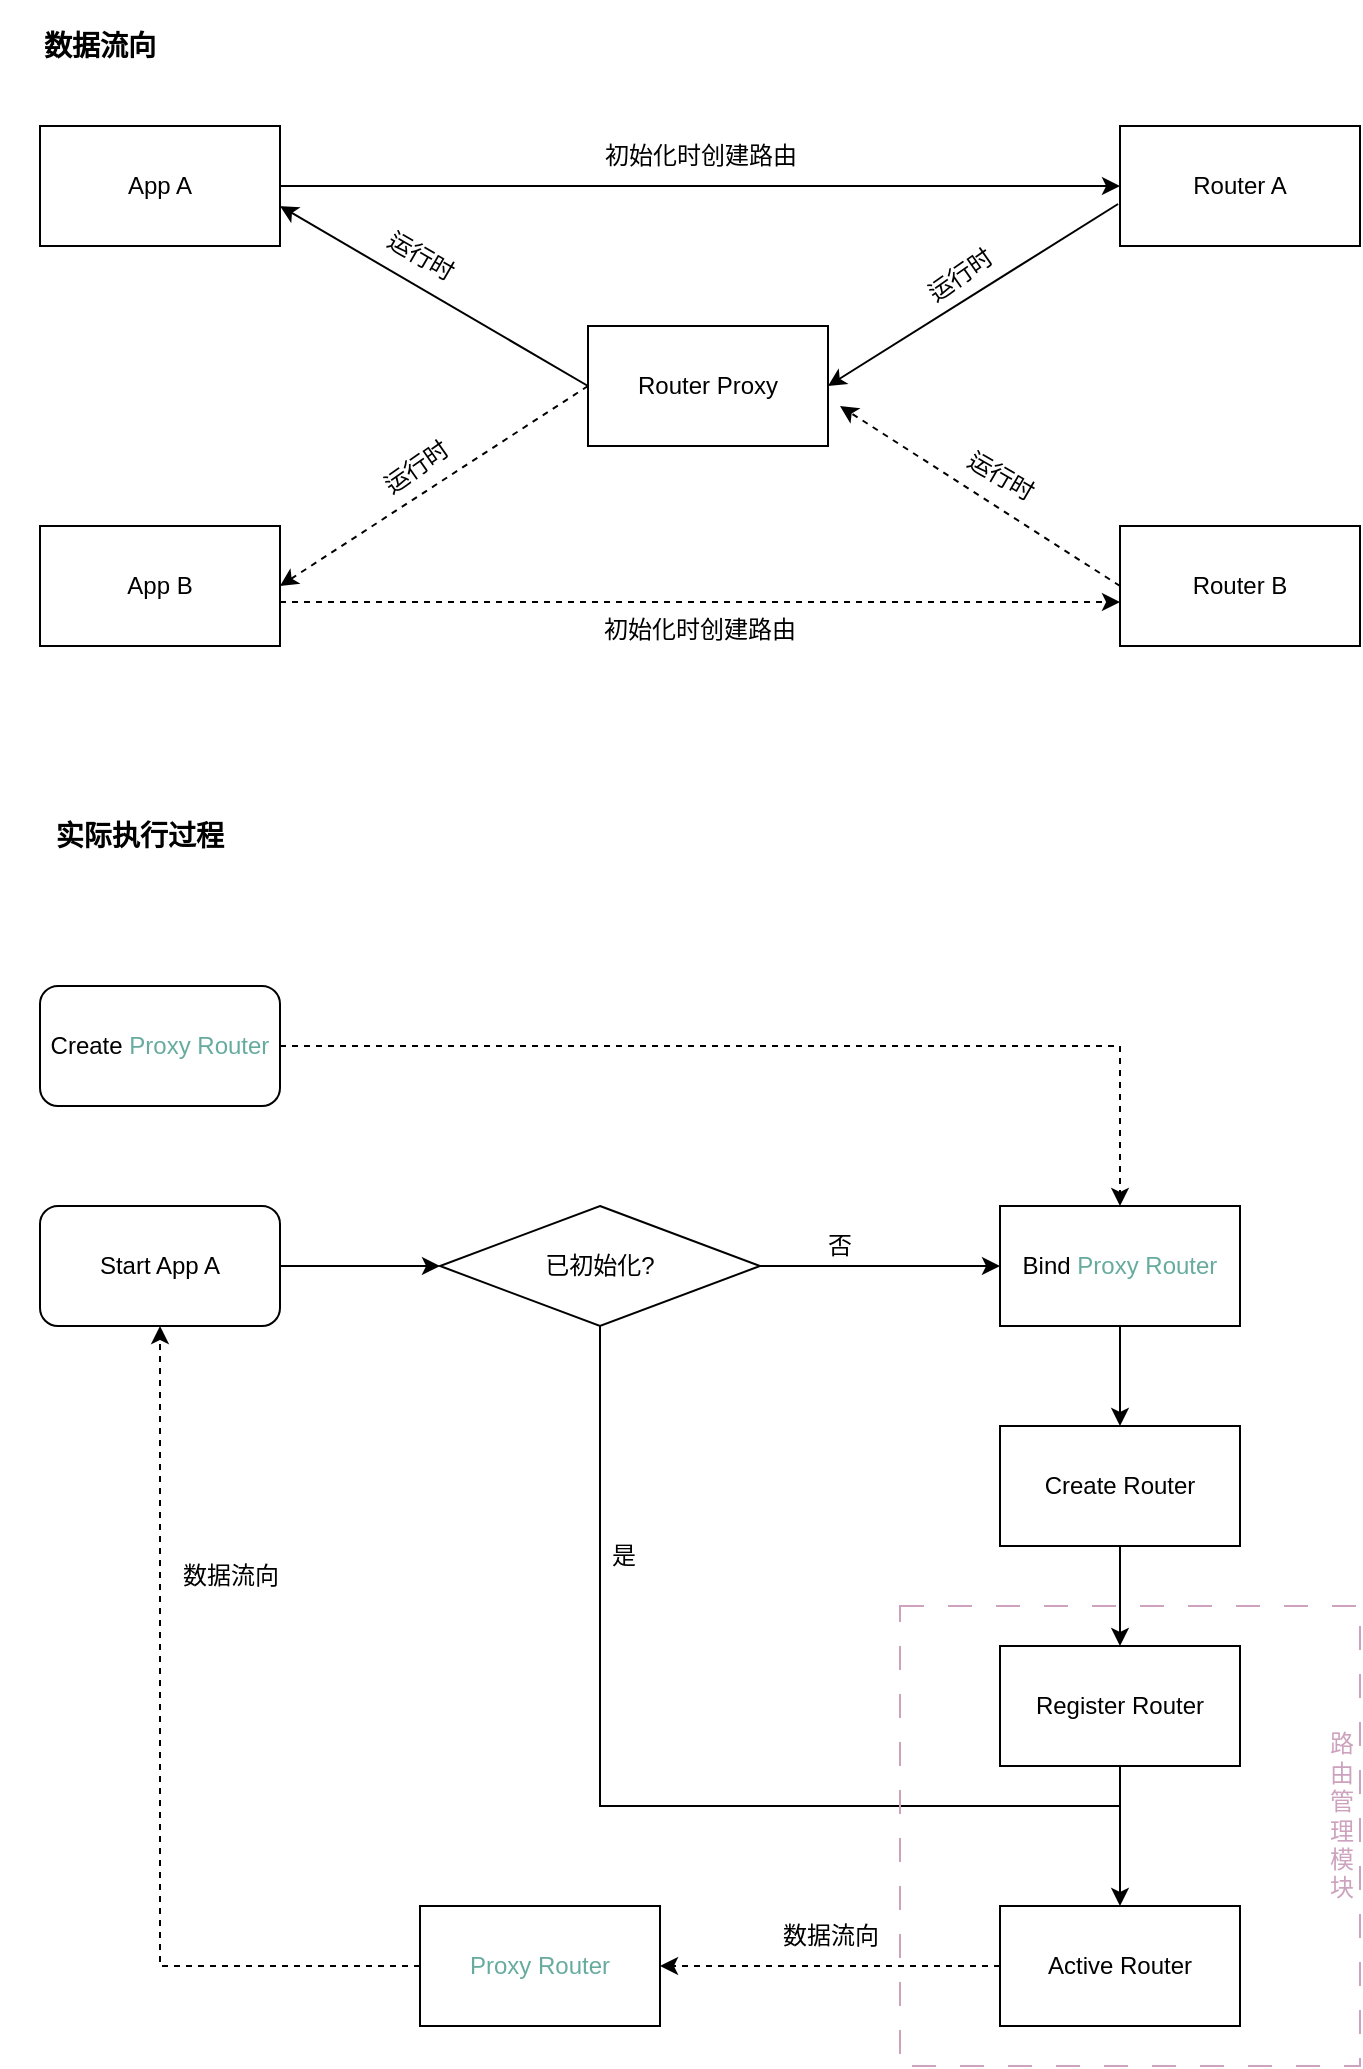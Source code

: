 <mxfile version="21.1.1" type="github">
  <diagram name="第 1 页" id="meNjzGArLNNNe49GJqkK">
    <mxGraphModel dx="1242" dy="821" grid="1" gridSize="10" guides="1" tooltips="1" connect="1" arrows="1" fold="1" page="1" pageScale="1" pageWidth="827" pageHeight="3069" math="0" shadow="0">
      <root>
        <mxCell id="0" />
        <mxCell id="1" parent="0" />
        <mxCell id="neSywNcgNttfhtacbgpp-4" value="&lt;div&gt;&lt;h3&gt;数据流向&lt;/h3&gt;&lt;/div&gt;" style="text;html=1;strokeColor=none;fillColor=none;align=center;verticalAlign=middle;whiteSpace=wrap;rounded=0;" parent="1" vertex="1">
          <mxGeometry x="60" y="260" width="100" height="40" as="geometry" />
        </mxCell>
        <mxCell id="neSywNcgNttfhtacbgpp-5" value="App A" style="rounded=0;whiteSpace=wrap;html=1;" parent="1" vertex="1">
          <mxGeometry x="80" y="320" width="120" height="60" as="geometry" />
        </mxCell>
        <mxCell id="neSywNcgNttfhtacbgpp-6" value="Router Proxy" style="rounded=0;whiteSpace=wrap;html=1;" parent="1" vertex="1">
          <mxGeometry x="354" y="420" width="120" height="60" as="geometry" />
        </mxCell>
        <mxCell id="neSywNcgNttfhtacbgpp-7" value="Router A" style="rounded=0;whiteSpace=wrap;html=1;" parent="1" vertex="1">
          <mxGeometry x="620" y="320" width="120" height="60" as="geometry" />
        </mxCell>
        <mxCell id="neSywNcgNttfhtacbgpp-8" value="" style="endArrow=classic;html=1;rounded=0;entryX=0;entryY=0.5;entryDx=0;entryDy=0;exitX=1;exitY=0.5;exitDx=0;exitDy=0;" parent="1" source="neSywNcgNttfhtacbgpp-5" target="neSywNcgNttfhtacbgpp-7" edge="1">
          <mxGeometry width="50" height="50" relative="1" as="geometry">
            <mxPoint x="390" y="450" as="sourcePoint" />
            <mxPoint x="440" y="400" as="targetPoint" />
          </mxGeometry>
        </mxCell>
        <mxCell id="neSywNcgNttfhtacbgpp-9" value="" style="endArrow=classic;html=1;rounded=0;entryX=1;entryY=0.5;entryDx=0;entryDy=0;exitX=-0.008;exitY=0.65;exitDx=0;exitDy=0;exitPerimeter=0;" parent="1" source="neSywNcgNttfhtacbgpp-7" target="neSywNcgNttfhtacbgpp-6" edge="1">
          <mxGeometry width="50" height="50" relative="1" as="geometry">
            <mxPoint x="390" y="450" as="sourcePoint" />
            <mxPoint x="440" y="400" as="targetPoint" />
          </mxGeometry>
        </mxCell>
        <mxCell id="neSywNcgNttfhtacbgpp-10" value="" style="endArrow=classic;html=1;rounded=0;exitX=0;exitY=0.5;exitDx=0;exitDy=0;" parent="1" source="neSywNcgNttfhtacbgpp-6" edge="1">
          <mxGeometry width="50" height="50" relative="1" as="geometry">
            <mxPoint x="390" y="450" as="sourcePoint" />
            <mxPoint x="200" y="360" as="targetPoint" />
          </mxGeometry>
        </mxCell>
        <mxCell id="neSywNcgNttfhtacbgpp-11" value="App B" style="rounded=0;whiteSpace=wrap;html=1;" parent="1" vertex="1">
          <mxGeometry x="80" y="520" width="120" height="60" as="geometry" />
        </mxCell>
        <mxCell id="neSywNcgNttfhtacbgpp-12" value="Router B" style="rounded=0;whiteSpace=wrap;html=1;" parent="1" vertex="1">
          <mxGeometry x="620" y="520" width="120" height="60" as="geometry" />
        </mxCell>
        <mxCell id="neSywNcgNttfhtacbgpp-13" value="" style="endArrow=classic;html=1;rounded=0;exitX=0;exitY=0.5;exitDx=0;exitDy=0;dashed=1;" parent="1" source="neSywNcgNttfhtacbgpp-12" edge="1">
          <mxGeometry width="50" height="50" relative="1" as="geometry">
            <mxPoint x="530" y="580" as="sourcePoint" />
            <mxPoint x="480" y="460" as="targetPoint" />
          </mxGeometry>
        </mxCell>
        <mxCell id="neSywNcgNttfhtacbgpp-14" value="" style="endArrow=classic;html=1;rounded=0;entryX=1;entryY=0.5;entryDx=0;entryDy=0;exitX=0;exitY=0.5;exitDx=0;exitDy=0;dashed=1;" parent="1" source="neSywNcgNttfhtacbgpp-6" target="neSywNcgNttfhtacbgpp-11" edge="1">
          <mxGeometry width="50" height="50" relative="1" as="geometry">
            <mxPoint x="350" y="450" as="sourcePoint" />
            <mxPoint x="440" y="400" as="targetPoint" />
          </mxGeometry>
        </mxCell>
        <mxCell id="neSywNcgNttfhtacbgpp-16" value="" style="edgeStyle=none;orthogonalLoop=1;jettySize=auto;html=1;rounded=0;dashed=1;" parent="1" edge="1">
          <mxGeometry width="100" relative="1" as="geometry">
            <mxPoint x="200" y="558" as="sourcePoint" />
            <mxPoint x="620" y="558" as="targetPoint" />
            <Array as="points" />
          </mxGeometry>
        </mxCell>
        <mxCell id="neSywNcgNttfhtacbgpp-17" value="初始化时创建路由" style="text;html=1;align=center;verticalAlign=middle;resizable=0;points=[];autosize=1;strokeColor=none;fillColor=none;" parent="1" vertex="1">
          <mxGeometry x="350" y="320" width="120" height="30" as="geometry" />
        </mxCell>
        <mxCell id="neSywNcgNttfhtacbgpp-18" value="初始化时创建路由" style="text;whiteSpace=wrap;html=1;" parent="1" vertex="1">
          <mxGeometry x="360" y="558" width="110" height="30" as="geometry" />
        </mxCell>
        <mxCell id="neSywNcgNttfhtacbgpp-19" value="运行时" style="text;html=1;align=center;verticalAlign=middle;resizable=0;points=[];autosize=1;strokeColor=none;fillColor=none;rotation=30;" parent="1" vertex="1">
          <mxGeometry x="240" y="370" width="60" height="30" as="geometry" />
        </mxCell>
        <mxCell id="neSywNcgNttfhtacbgpp-20" value="运行时" style="text;html=1;align=center;verticalAlign=middle;resizable=0;points=[];autosize=1;strokeColor=none;fillColor=none;rotation=30;" parent="1" vertex="1">
          <mxGeometry x="530" y="480" width="60" height="30" as="geometry" />
        </mxCell>
        <mxCell id="neSywNcgNttfhtacbgpp-21" value="运行时" style="text;html=1;align=center;verticalAlign=middle;resizable=0;points=[];autosize=1;strokeColor=none;fillColor=none;rotation=-35;" parent="1" vertex="1">
          <mxGeometry x="510" y="380" width="60" height="30" as="geometry" />
        </mxCell>
        <mxCell id="neSywNcgNttfhtacbgpp-22" value="运行时" style="text;html=1;align=center;verticalAlign=middle;resizable=0;points=[];autosize=1;strokeColor=none;fillColor=none;rotation=-35;" parent="1" vertex="1">
          <mxGeometry x="238" y="476" width="60" height="30" as="geometry" />
        </mxCell>
        <mxCell id="neSywNcgNttfhtacbgpp-24" value="&lt;h3&gt;实际执行过程&lt;/h3&gt;" style="text;html=1;strokeColor=none;fillColor=none;align=center;verticalAlign=middle;whiteSpace=wrap;rounded=0;" parent="1" vertex="1">
          <mxGeometry x="80" y="660" width="100" height="30" as="geometry" />
        </mxCell>
        <mxCell id="neSywNcgNttfhtacbgpp-31" value="" style="edgeStyle=orthogonalEdgeStyle;rounded=0;orthogonalLoop=1;jettySize=auto;html=1;" parent="1" source="neSywNcgNttfhtacbgpp-25" target="neSywNcgNttfhtacbgpp-26" edge="1">
          <mxGeometry relative="1" as="geometry" />
        </mxCell>
        <mxCell id="neSywNcgNttfhtacbgpp-25" value="&lt;div&gt;Start App A&lt;/div&gt;" style="rounded=1;whiteSpace=wrap;html=1;" parent="1" vertex="1">
          <mxGeometry x="80" y="860" width="120" height="60" as="geometry" />
        </mxCell>
        <mxCell id="neSywNcgNttfhtacbgpp-28" value="" style="edgeStyle=orthogonalEdgeStyle;rounded=0;orthogonalLoop=1;jettySize=auto;html=1;exitX=1;exitY=0.5;exitDx=0;exitDy=0;entryX=0;entryY=0.5;entryDx=0;entryDy=0;" parent="1" source="neSywNcgNttfhtacbgpp-26" target="LeNxJlyV1HQDZ1uK4dU8-3" edge="1">
          <mxGeometry relative="1" as="geometry" />
        </mxCell>
        <mxCell id="neSywNcgNttfhtacbgpp-26" value="已初始化?" style="rhombus;whiteSpace=wrap;html=1;" parent="1" vertex="1">
          <mxGeometry x="280" y="860" width="160" height="60" as="geometry" />
        </mxCell>
        <mxCell id="LeNxJlyV1HQDZ1uK4dU8-2" value="" style="edgeStyle=orthogonalEdgeStyle;rounded=0;orthogonalLoop=1;jettySize=auto;html=1;" edge="1" parent="1" source="neSywNcgNttfhtacbgpp-27" target="LeNxJlyV1HQDZ1uK4dU8-1">
          <mxGeometry relative="1" as="geometry" />
        </mxCell>
        <mxCell id="neSywNcgNttfhtacbgpp-27" value="Create Router" style="whiteSpace=wrap;html=1;" parent="1" vertex="1">
          <mxGeometry x="560" y="970" width="120" height="60" as="geometry" />
        </mxCell>
        <mxCell id="neSywNcgNttfhtacbgpp-29" value="否" style="text;html=1;strokeColor=none;fillColor=none;align=center;verticalAlign=middle;whiteSpace=wrap;rounded=0;" parent="1" vertex="1">
          <mxGeometry x="470" y="865" width="20" height="30" as="geometry" />
        </mxCell>
        <mxCell id="neSywNcgNttfhtacbgpp-32" value="Active Router" style="whiteSpace=wrap;html=1;" parent="1" vertex="1">
          <mxGeometry x="560" y="1210" width="120" height="60" as="geometry" />
        </mxCell>
        <mxCell id="neSywNcgNttfhtacbgpp-35" value="是" style="text;html=1;strokeColor=none;fillColor=none;align=center;verticalAlign=middle;whiteSpace=wrap;rounded=0;" parent="1" vertex="1">
          <mxGeometry x="342" y="1020" width="60" height="30" as="geometry" />
        </mxCell>
        <mxCell id="neSywNcgNttfhtacbgpp-37" value="" style="endArrow=none;html=1;rounded=0;exitX=0.5;exitY=1;exitDx=0;exitDy=0;" parent="1" source="neSywNcgNttfhtacbgpp-26" edge="1">
          <mxGeometry width="50" height="50" relative="1" as="geometry">
            <mxPoint x="380" y="900" as="sourcePoint" />
            <mxPoint x="620" y="1160" as="targetPoint" />
            <Array as="points">
              <mxPoint x="360" y="970" />
              <mxPoint x="360" y="1160" />
            </Array>
          </mxGeometry>
        </mxCell>
        <mxCell id="neSywNcgNttfhtacbgpp-38" value="" style="endArrow=classic;html=1;rounded=0;entryX=0.5;entryY=0;entryDx=0;entryDy=0;exitX=0.5;exitY=1;exitDx=0;exitDy=0;" parent="1" source="LeNxJlyV1HQDZ1uK4dU8-1" target="neSywNcgNttfhtacbgpp-32" edge="1">
          <mxGeometry width="50" height="50" relative="1" as="geometry">
            <mxPoint x="600" y="1140" as="sourcePoint" />
            <mxPoint x="430" y="850" as="targetPoint" />
          </mxGeometry>
        </mxCell>
        <mxCell id="neSywNcgNttfhtacbgpp-39" value="&lt;div&gt;&lt;font color=&quot;#67ab9f&quot;&gt;Proxy Router&lt;/font&gt;&lt;/div&gt;" style="rounded=0;whiteSpace=wrap;html=1;" parent="1" vertex="1">
          <mxGeometry x="270" y="1210" width="120" height="60" as="geometry" />
        </mxCell>
        <mxCell id="neSywNcgNttfhtacbgpp-40" value="" style="endArrow=classic;html=1;rounded=0;entryX=1;entryY=0.5;entryDx=0;entryDy=0;exitX=0;exitY=0.5;exitDx=0;exitDy=0;dashed=1;" parent="1" source="neSywNcgNttfhtacbgpp-32" target="neSywNcgNttfhtacbgpp-39" edge="1">
          <mxGeometry width="50" height="50" relative="1" as="geometry">
            <mxPoint x="380" y="900" as="sourcePoint" />
            <mxPoint x="430" y="850" as="targetPoint" />
          </mxGeometry>
        </mxCell>
        <mxCell id="neSywNcgNttfhtacbgpp-41" value="" style="endArrow=classic;html=1;rounded=0;exitX=0;exitY=0.5;exitDx=0;exitDy=0;entryX=0.5;entryY=1;entryDx=0;entryDy=0;dashed=1;" parent="1" source="neSywNcgNttfhtacbgpp-39" target="neSywNcgNttfhtacbgpp-25" edge="1">
          <mxGeometry width="50" height="50" relative="1" as="geometry">
            <mxPoint x="380" y="900" as="sourcePoint" />
            <mxPoint x="430" y="850" as="targetPoint" />
            <Array as="points">
              <mxPoint x="140" y="1240" />
              <mxPoint x="140" y="1040" />
            </Array>
          </mxGeometry>
        </mxCell>
        <mxCell id="neSywNcgNttfhtacbgpp-43" value="数据流向" style="text;html=1;align=center;verticalAlign=middle;resizable=0;points=[];autosize=1;strokeColor=none;fillColor=none;" parent="1" vertex="1">
          <mxGeometry x="140" y="1030" width="70" height="30" as="geometry" />
        </mxCell>
        <mxCell id="neSywNcgNttfhtacbgpp-44" value="数据流向" style="text;html=1;align=center;verticalAlign=middle;resizable=0;points=[];autosize=1;strokeColor=none;fillColor=none;" parent="1" vertex="1">
          <mxGeometry x="440" y="1210" width="70" height="30" as="geometry" />
        </mxCell>
        <mxCell id="LeNxJlyV1HQDZ1uK4dU8-1" value="Register Router" style="whiteSpace=wrap;html=1;" vertex="1" parent="1">
          <mxGeometry x="560" y="1080" width="120" height="60" as="geometry" />
        </mxCell>
        <mxCell id="LeNxJlyV1HQDZ1uK4dU8-5" value="" style="edgeStyle=orthogonalEdgeStyle;rounded=0;orthogonalLoop=1;jettySize=auto;html=1;" edge="1" parent="1" source="LeNxJlyV1HQDZ1uK4dU8-3" target="neSywNcgNttfhtacbgpp-27">
          <mxGeometry relative="1" as="geometry" />
        </mxCell>
        <mxCell id="LeNxJlyV1HQDZ1uK4dU8-3" value="Bind &lt;font color=&quot;#67ab9f&quot;&gt;Proxy Router&lt;/font&gt;" style="whiteSpace=wrap;html=1;" vertex="1" parent="1">
          <mxGeometry x="560" y="860" width="120" height="60" as="geometry" />
        </mxCell>
        <mxCell id="LeNxJlyV1HQDZ1uK4dU8-6" value="Create &lt;font color=&quot;#67ab9f&quot;&gt;Proxy Router&lt;/font&gt;" style="rounded=1;whiteSpace=wrap;html=1;" vertex="1" parent="1">
          <mxGeometry x="80" y="750" width="120" height="60" as="geometry" />
        </mxCell>
        <mxCell id="LeNxJlyV1HQDZ1uK4dU8-7" value="" style="whiteSpace=wrap;html=1;aspect=fixed;fillColor=none;dashed=1;dashPattern=12 12;strokeColor=#CDA2BE;" vertex="1" parent="1">
          <mxGeometry x="510" y="1060" width="230" height="230" as="geometry" />
        </mxCell>
        <mxCell id="LeNxJlyV1HQDZ1uK4dU8-8" value="&lt;font color=&quot;#cda2be&quot;&gt;路由管理模块&lt;/font&gt;" style="text;html=1;strokeColor=none;fillColor=none;align=center;verticalAlign=middle;whiteSpace=wrap;rounded=0;" vertex="1" parent="1">
          <mxGeometry x="726" y="1150" width="10" height="30" as="geometry" />
        </mxCell>
        <mxCell id="LeNxJlyV1HQDZ1uK4dU8-9" value="" style="endArrow=classic;html=1;rounded=0;entryX=0.5;entryY=0;entryDx=0;entryDy=0;exitX=1;exitY=0.5;exitDx=0;exitDy=0;dashed=1;" edge="1" parent="1" source="LeNxJlyV1HQDZ1uK4dU8-6" target="LeNxJlyV1HQDZ1uK4dU8-3">
          <mxGeometry width="50" height="50" relative="1" as="geometry">
            <mxPoint x="290" y="1030" as="sourcePoint" />
            <mxPoint x="340" y="980" as="targetPoint" />
            <Array as="points">
              <mxPoint x="620" y="780" />
            </Array>
          </mxGeometry>
        </mxCell>
      </root>
    </mxGraphModel>
  </diagram>
</mxfile>

